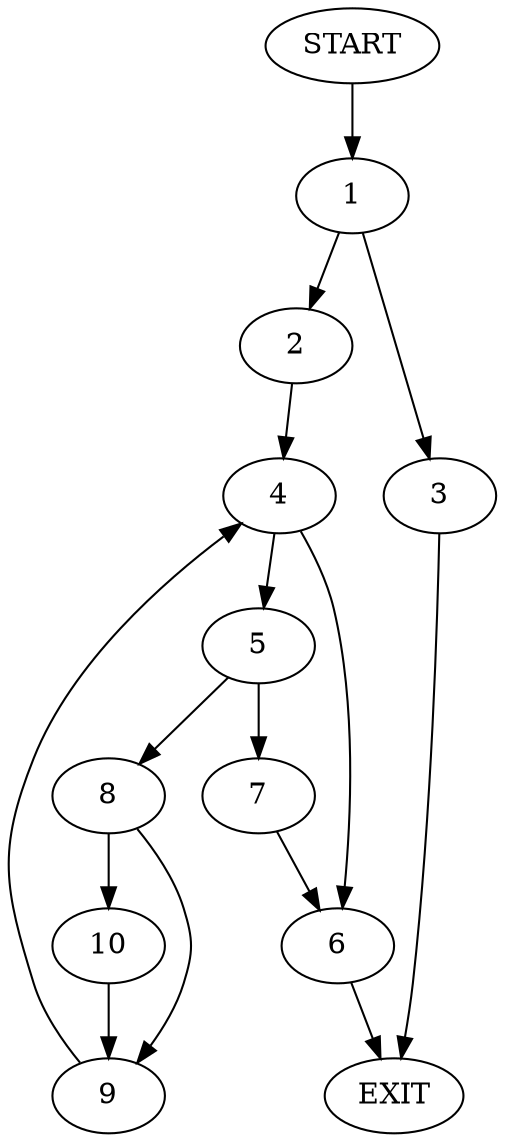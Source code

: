 digraph {
0 [label="START"]
11 [label="EXIT"]
0 -> 1
1 -> 2
1 -> 3
3 -> 11
2 -> 4
4 -> 5
4 -> 6
5 -> 7
5 -> 8
6 -> 11
7 -> 6
8 -> 9
8 -> 10
9 -> 4
10 -> 9
}
